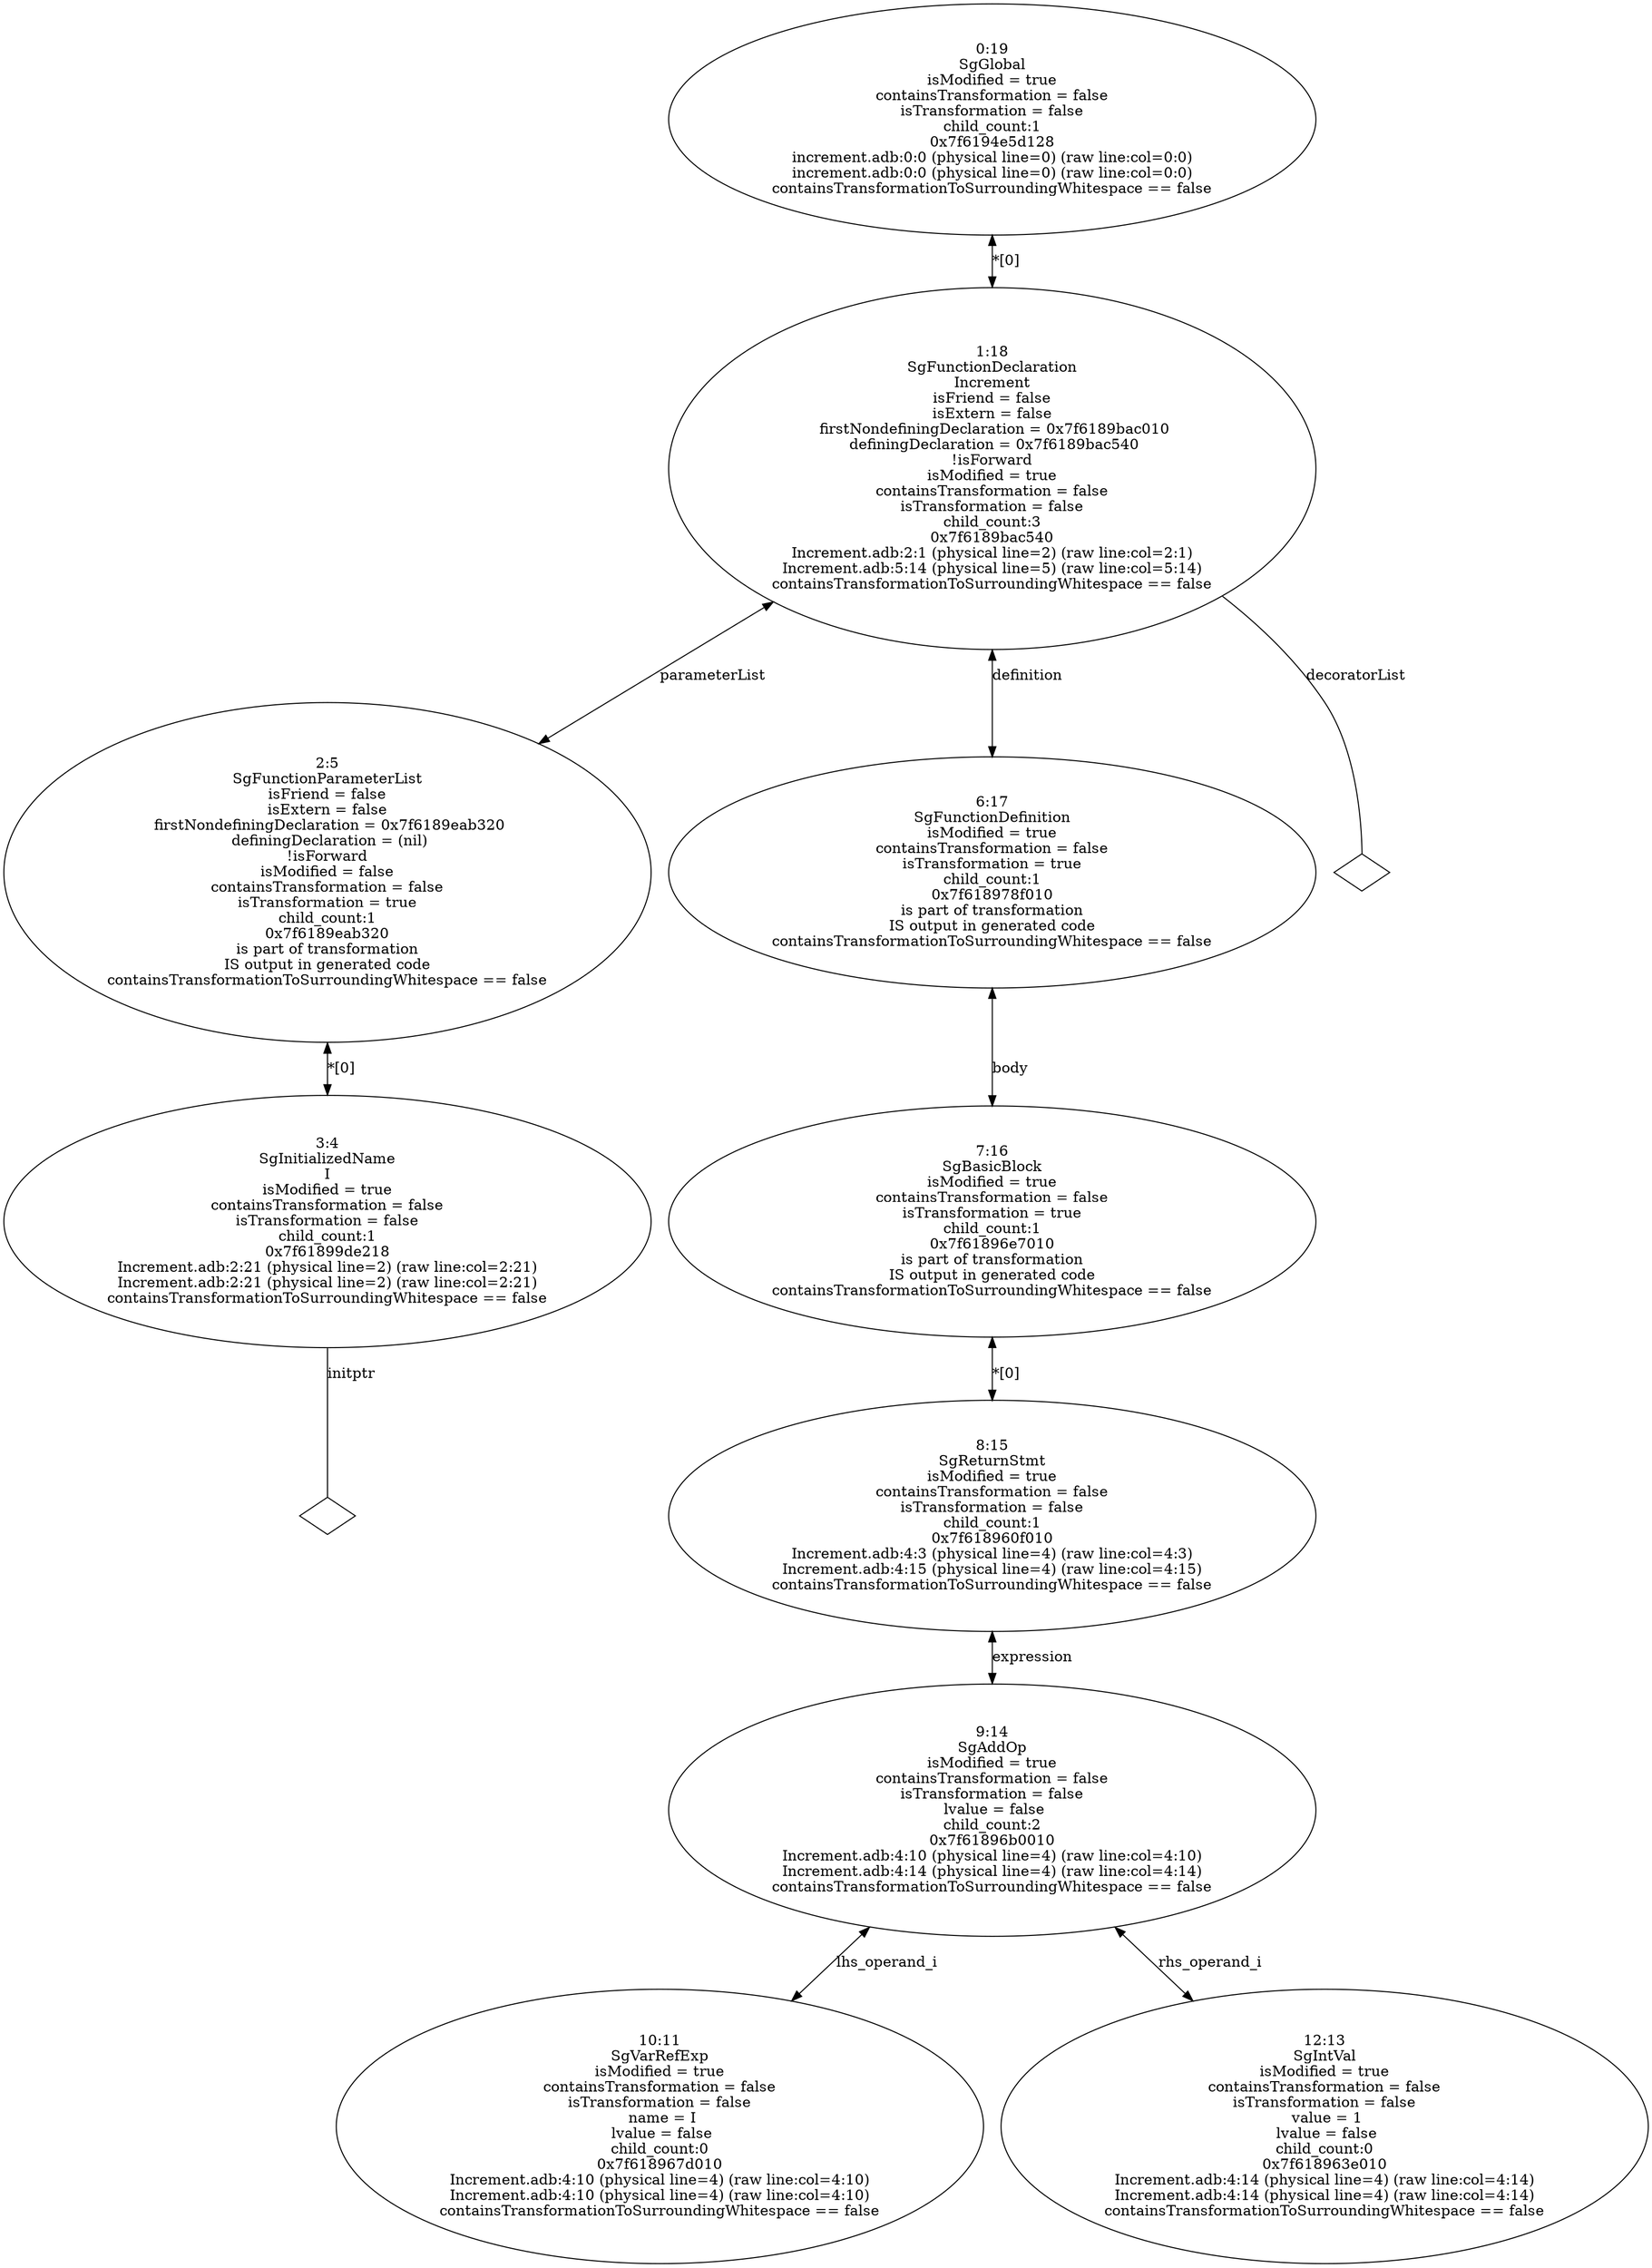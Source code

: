 digraph "G./increment_rose.dot" {
"0x7f61899de218"[label="3:4\nSgInitializedName\nI\nisModified = true\ncontainsTransformation = false\nisTransformation = false\nchild_count:1\n0x7f61899de218\nIncrement.adb:2:21 (physical line=2) (raw line:col=2:21)\nIncrement.adb:2:21 (physical line=2) (raw line:col=2:21)\ncontainsTransformationToSurroundingWhitespace == false\n" ];
"0x7f61899de218" -> "0x7f61899de218__initptr__null"[label="initptr" dir=none ];
"0x7f61899de218__initptr__null"[label="" shape=diamond ];
"0x7f6189eab320"[label="2:5\nSgFunctionParameterList\n isFriend = false \n isExtern = false \n firstNondefiningDeclaration = 0x7f6189eab320\n definingDeclaration = (nil)\n!isForward\nisModified = false\ncontainsTransformation = false\nisTransformation = true\nchild_count:1\n0x7f6189eab320\nis part of transformation\nIS output in generated code\ncontainsTransformationToSurroundingWhitespace == false\n" ];
"0x7f6189eab320" -> "0x7f61899de218"[label="*[0]" dir=both ];
"0x7f618967d010"[label="10:11\nSgVarRefExp\nisModified = true\ncontainsTransformation = false\nisTransformation = false\n name = I\n lvalue = false\nchild_count:0\n0x7f618967d010\nIncrement.adb:4:10 (physical line=4) (raw line:col=4:10)\nIncrement.adb:4:10 (physical line=4) (raw line:col=4:10)\ncontainsTransformationToSurroundingWhitespace == false\n" ];
"0x7f618963e010"[label="12:13\nSgIntVal\nisModified = true\ncontainsTransformation = false\nisTransformation = false\n value = 1\n lvalue = false\nchild_count:0\n0x7f618963e010\nIncrement.adb:4:14 (physical line=4) (raw line:col=4:14)\nIncrement.adb:4:14 (physical line=4) (raw line:col=4:14)\ncontainsTransformationToSurroundingWhitespace == false\n" ];
"0x7f61896b0010"[label="9:14\nSgAddOp\nisModified = true\ncontainsTransformation = false\nisTransformation = false\n lvalue = false\nchild_count:2\n0x7f61896b0010\nIncrement.adb:4:10 (physical line=4) (raw line:col=4:10)\nIncrement.adb:4:14 (physical line=4) (raw line:col=4:14)\ncontainsTransformationToSurroundingWhitespace == false\n" ];
"0x7f61896b0010" -> "0x7f618967d010"[label="lhs_operand_i" dir=both ];
"0x7f61896b0010" -> "0x7f618963e010"[label="rhs_operand_i" dir=both ];
"0x7f618960f010"[label="8:15\nSgReturnStmt\nisModified = true\ncontainsTransformation = false\nisTransformation = false\nchild_count:1\n0x7f618960f010\nIncrement.adb:4:3 (physical line=4) (raw line:col=4:3)\nIncrement.adb:4:15 (physical line=4) (raw line:col=4:15)\ncontainsTransformationToSurroundingWhitespace == false\n" ];
"0x7f618960f010" -> "0x7f61896b0010"[label="expression" dir=both ];
"0x7f61896e7010"[label="7:16\nSgBasicBlock\nisModified = true\ncontainsTransformation = false\nisTransformation = true\nchild_count:1\n0x7f61896e7010\nis part of transformation\nIS output in generated code\ncontainsTransformationToSurroundingWhitespace == false\n" ];
"0x7f61896e7010" -> "0x7f618960f010"[label="*[0]" dir=both ];
"0x7f618978f010"[label="6:17\nSgFunctionDefinition\nisModified = true\ncontainsTransformation = false\nisTransformation = true\nchild_count:1\n0x7f618978f010\nis part of transformation\nIS output in generated code\ncontainsTransformationToSurroundingWhitespace == false\n" ];
"0x7f618978f010" -> "0x7f61896e7010"[label="body" dir=both ];
"0x7f6189bac540"[label="1:18\nSgFunctionDeclaration\nIncrement\n isFriend = false \n isExtern = false \n firstNondefiningDeclaration = 0x7f6189bac010\n definingDeclaration = 0x7f6189bac540\n!isForward\nisModified = true\ncontainsTransformation = false\nisTransformation = false\nchild_count:3\n0x7f6189bac540\nIncrement.adb:2:1 (physical line=2) (raw line:col=2:1)\nIncrement.adb:5:14 (physical line=5) (raw line:col=5:14)\ncontainsTransformationToSurroundingWhitespace == false\n" ];
"0x7f6189bac540" -> "0x7f6189eab320"[label="parameterList" dir=both ];
"0x7f6189bac540" -> "0x7f6189bac540__decoratorList__null"[label="decoratorList" dir=none ];
"0x7f6189bac540__decoratorList__null"[label="" shape=diamond ];
"0x7f6189bac540" -> "0x7f618978f010"[label="definition" dir=both ];
"0x7f6194e5d128"[label="0:19\nSgGlobal\nisModified = true\ncontainsTransformation = false\nisTransformation = false\nchild_count:1\n0x7f6194e5d128\nincrement.adb:0:0 (physical line=0) (raw line:col=0:0)\nincrement.adb:0:0 (physical line=0) (raw line:col=0:0)\ncontainsTransformationToSurroundingWhitespace == false\n" ];
"0x7f6194e5d128" -> "0x7f6189bac540"[label="*[0]" dir=both ];
}
